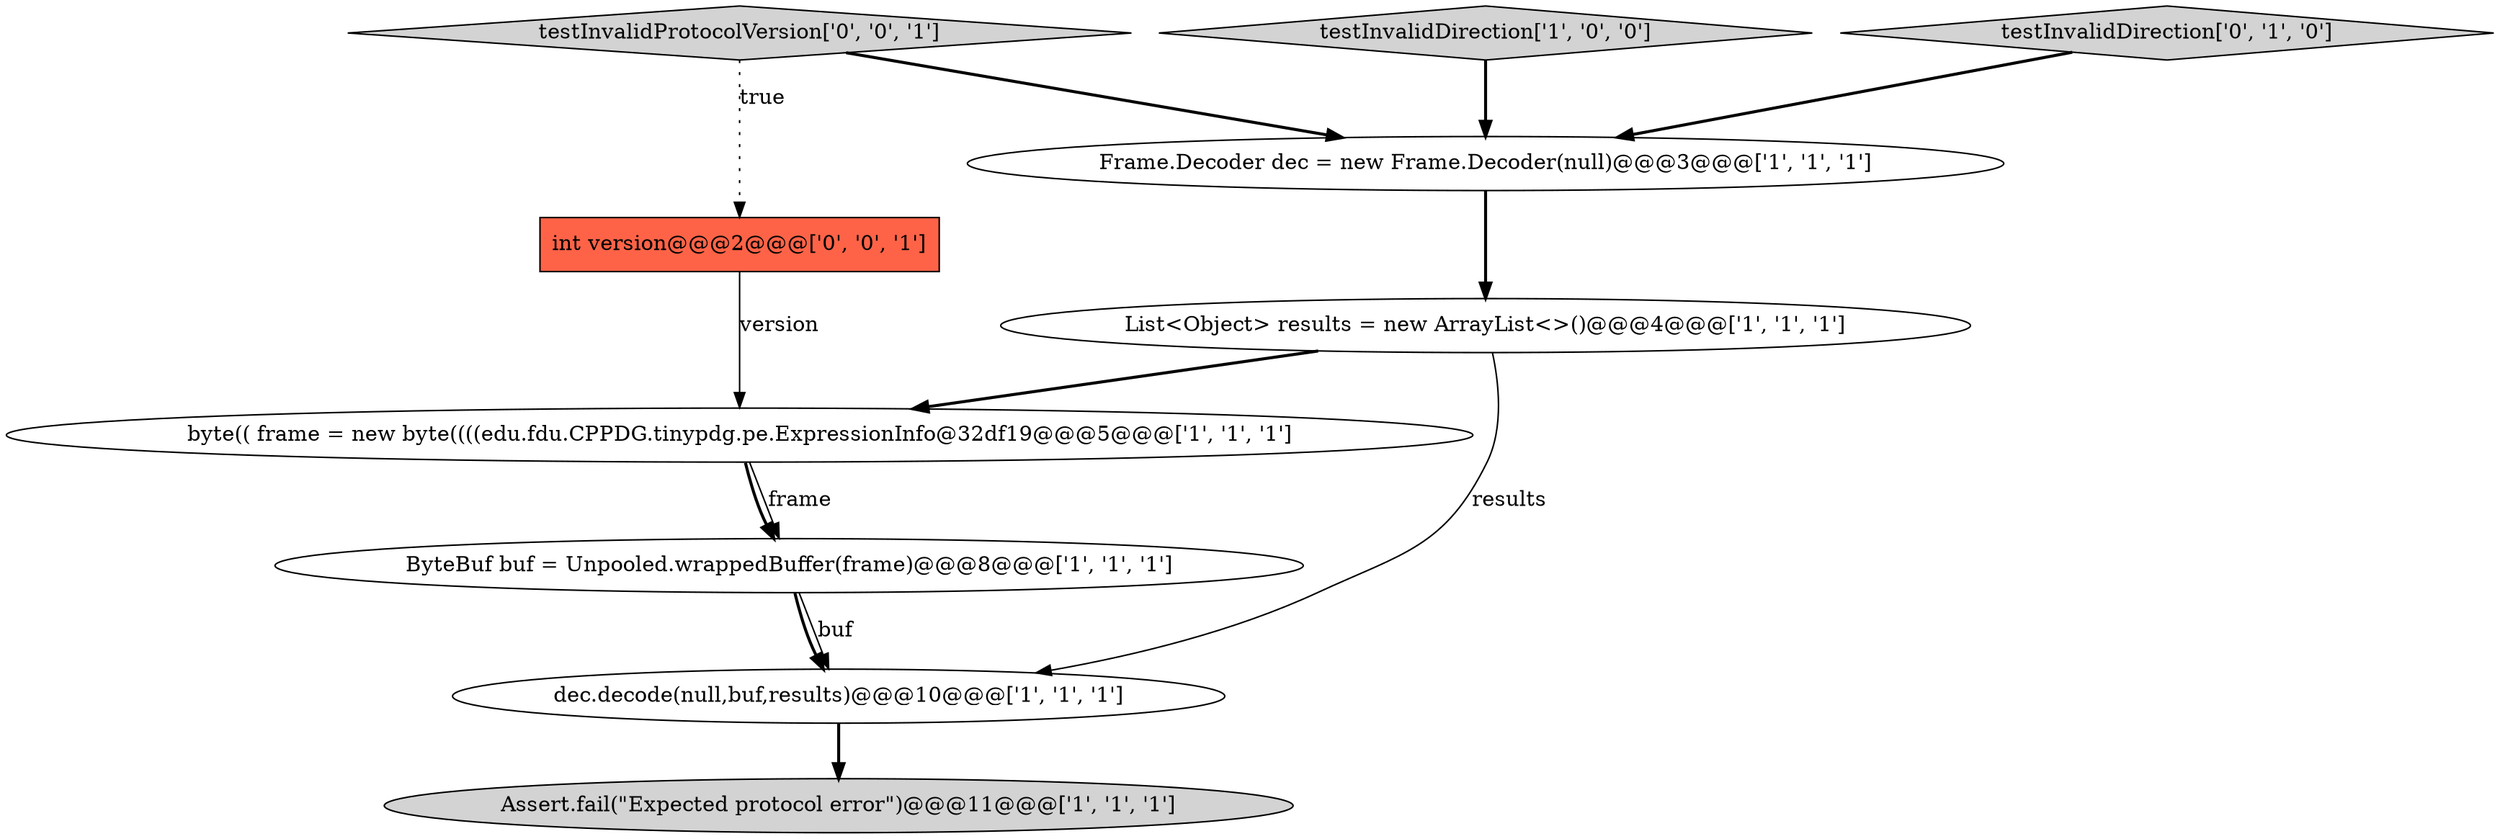 digraph {
4 [style = filled, label = "ByteBuf buf = Unpooled.wrappedBuffer(frame)@@@8@@@['1', '1', '1']", fillcolor = white, shape = ellipse image = "AAA0AAABBB1BBB"];
5 [style = filled, label = "Frame.Decoder dec = new Frame.Decoder(null)@@@3@@@['1', '1', '1']", fillcolor = white, shape = ellipse image = "AAA0AAABBB1BBB"];
6 [style = filled, label = "testInvalidDirection['1', '0', '0']", fillcolor = lightgray, shape = diamond image = "AAA0AAABBB1BBB"];
1 [style = filled, label = "byte(( frame = new byte((((edu.fdu.CPPDG.tinypdg.pe.ExpressionInfo@32df19@@@5@@@['1', '1', '1']", fillcolor = white, shape = ellipse image = "AAA0AAABBB1BBB"];
8 [style = filled, label = "int version@@@2@@@['0', '0', '1']", fillcolor = tomato, shape = box image = "AAA0AAABBB3BBB"];
9 [style = filled, label = "testInvalidProtocolVersion['0', '0', '1']", fillcolor = lightgray, shape = diamond image = "AAA0AAABBB3BBB"];
7 [style = filled, label = "testInvalidDirection['0', '1', '0']", fillcolor = lightgray, shape = diamond image = "AAA0AAABBB2BBB"];
0 [style = filled, label = "dec.decode(null,buf,results)@@@10@@@['1', '1', '1']", fillcolor = white, shape = ellipse image = "AAA0AAABBB1BBB"];
2 [style = filled, label = "Assert.fail(\"Expected protocol error\")@@@11@@@['1', '1', '1']", fillcolor = lightgray, shape = ellipse image = "AAA0AAABBB1BBB"];
3 [style = filled, label = "List<Object> results = new ArrayList<>()@@@4@@@['1', '1', '1']", fillcolor = white, shape = ellipse image = "AAA0AAABBB1BBB"];
7->5 [style = bold, label=""];
5->3 [style = bold, label=""];
1->4 [style = solid, label="frame"];
9->8 [style = dotted, label="true"];
0->2 [style = bold, label=""];
3->0 [style = solid, label="results"];
8->1 [style = solid, label="version"];
9->5 [style = bold, label=""];
4->0 [style = solid, label="buf"];
6->5 [style = bold, label=""];
4->0 [style = bold, label=""];
3->1 [style = bold, label=""];
1->4 [style = bold, label=""];
}
